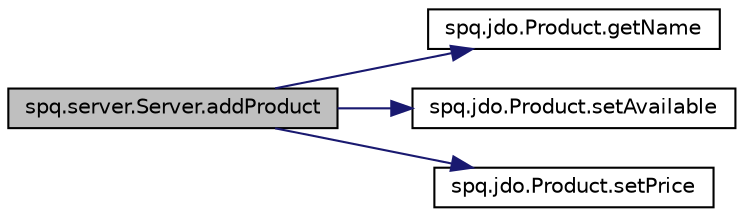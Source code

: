 digraph "spq.server.Server.addProduct"
{
 // LATEX_PDF_SIZE
  edge [fontname="Helvetica",fontsize="10",labelfontname="Helvetica",labelfontsize="10"];
  node [fontname="Helvetica",fontsize="10",shape=record];
  rankdir="LR";
  Node1 [label="spq.server.Server.addProduct",height=0.2,width=0.4,color="black", fillcolor="grey75", style="filled", fontcolor="black",tooltip=" "];
  Node1 -> Node2 [color="midnightblue",fontsize="10",style="solid",fontname="Helvetica"];
  Node2 [label="spq.jdo.Product.getName",height=0.2,width=0.4,color="black", fillcolor="white", style="filled",URL="$classspq_1_1jdo_1_1_product.html#aafbef9ce3313ba2071b28fa0aff97da9",tooltip=" "];
  Node1 -> Node3 [color="midnightblue",fontsize="10",style="solid",fontname="Helvetica"];
  Node3 [label="spq.jdo.Product.setAvailable",height=0.2,width=0.4,color="black", fillcolor="white", style="filled",URL="$classspq_1_1jdo_1_1_product.html#a327299632f85c380c44e3d21a1bfce46",tooltip=" "];
  Node1 -> Node4 [color="midnightblue",fontsize="10",style="solid",fontname="Helvetica"];
  Node4 [label="spq.jdo.Product.setPrice",height=0.2,width=0.4,color="black", fillcolor="white", style="filled",URL="$classspq_1_1jdo_1_1_product.html#a155ec3902e8054bc563d59261abf83b3",tooltip=" "];
}
